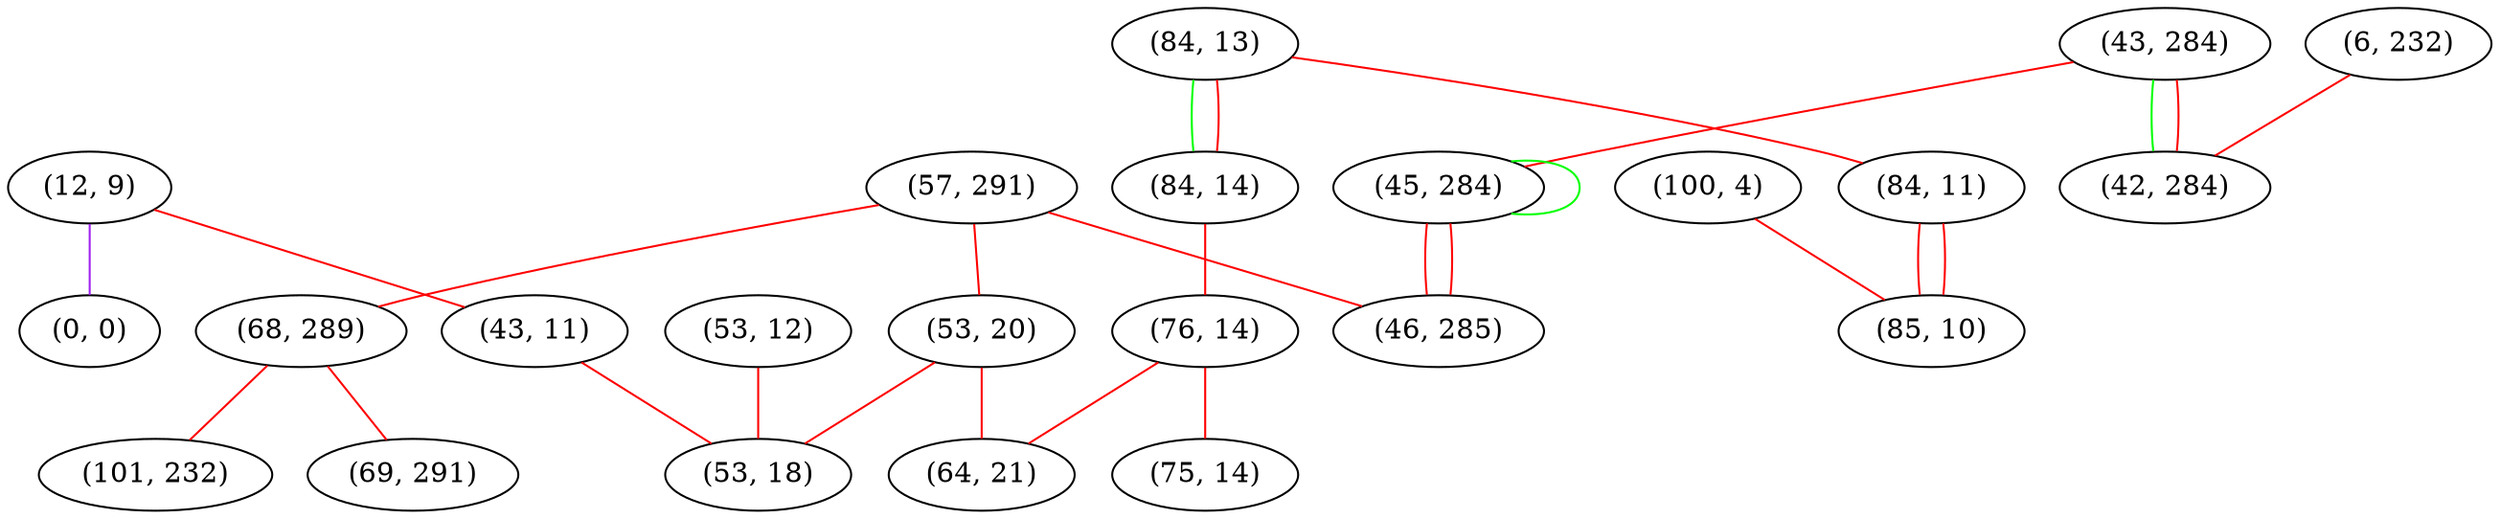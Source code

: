 graph "" {
"(84, 13)";
"(6, 232)";
"(100, 4)";
"(57, 291)";
"(12, 9)";
"(84, 14)";
"(76, 14)";
"(43, 11)";
"(43, 284)";
"(84, 11)";
"(85, 10)";
"(53, 20)";
"(0, 0)";
"(75, 14)";
"(53, 12)";
"(68, 289)";
"(101, 232)";
"(64, 21)";
"(45, 284)";
"(53, 18)";
"(42, 284)";
"(46, 285)";
"(69, 291)";
"(84, 13)" -- "(84, 14)"  [color=green, key=0, weight=2];
"(84, 13)" -- "(84, 14)"  [color=red, key=1, weight=1];
"(84, 13)" -- "(84, 11)"  [color=red, key=0, weight=1];
"(6, 232)" -- "(42, 284)"  [color=red, key=0, weight=1];
"(100, 4)" -- "(85, 10)"  [color=red, key=0, weight=1];
"(57, 291)" -- "(53, 20)"  [color=red, key=0, weight=1];
"(57, 291)" -- "(68, 289)"  [color=red, key=0, weight=1];
"(57, 291)" -- "(46, 285)"  [color=red, key=0, weight=1];
"(12, 9)" -- "(0, 0)"  [color=purple, key=0, weight=4];
"(12, 9)" -- "(43, 11)"  [color=red, key=0, weight=1];
"(84, 14)" -- "(76, 14)"  [color=red, key=0, weight=1];
"(76, 14)" -- "(64, 21)"  [color=red, key=0, weight=1];
"(76, 14)" -- "(75, 14)"  [color=red, key=0, weight=1];
"(43, 11)" -- "(53, 18)"  [color=red, key=0, weight=1];
"(43, 284)" -- "(45, 284)"  [color=red, key=0, weight=1];
"(43, 284)" -- "(42, 284)"  [color=green, key=0, weight=2];
"(43, 284)" -- "(42, 284)"  [color=red, key=1, weight=1];
"(84, 11)" -- "(85, 10)"  [color=red, key=0, weight=1];
"(84, 11)" -- "(85, 10)"  [color=red, key=1, weight=1];
"(53, 20)" -- "(53, 18)"  [color=red, key=0, weight=1];
"(53, 20)" -- "(64, 21)"  [color=red, key=0, weight=1];
"(53, 12)" -- "(53, 18)"  [color=red, key=0, weight=1];
"(68, 289)" -- "(101, 232)"  [color=red, key=0, weight=1];
"(68, 289)" -- "(69, 291)"  [color=red, key=0, weight=1];
"(45, 284)" -- "(45, 284)"  [color=green, key=0, weight=2];
"(45, 284)" -- "(46, 285)"  [color=red, key=0, weight=1];
"(45, 284)" -- "(46, 285)"  [color=red, key=1, weight=1];
}
